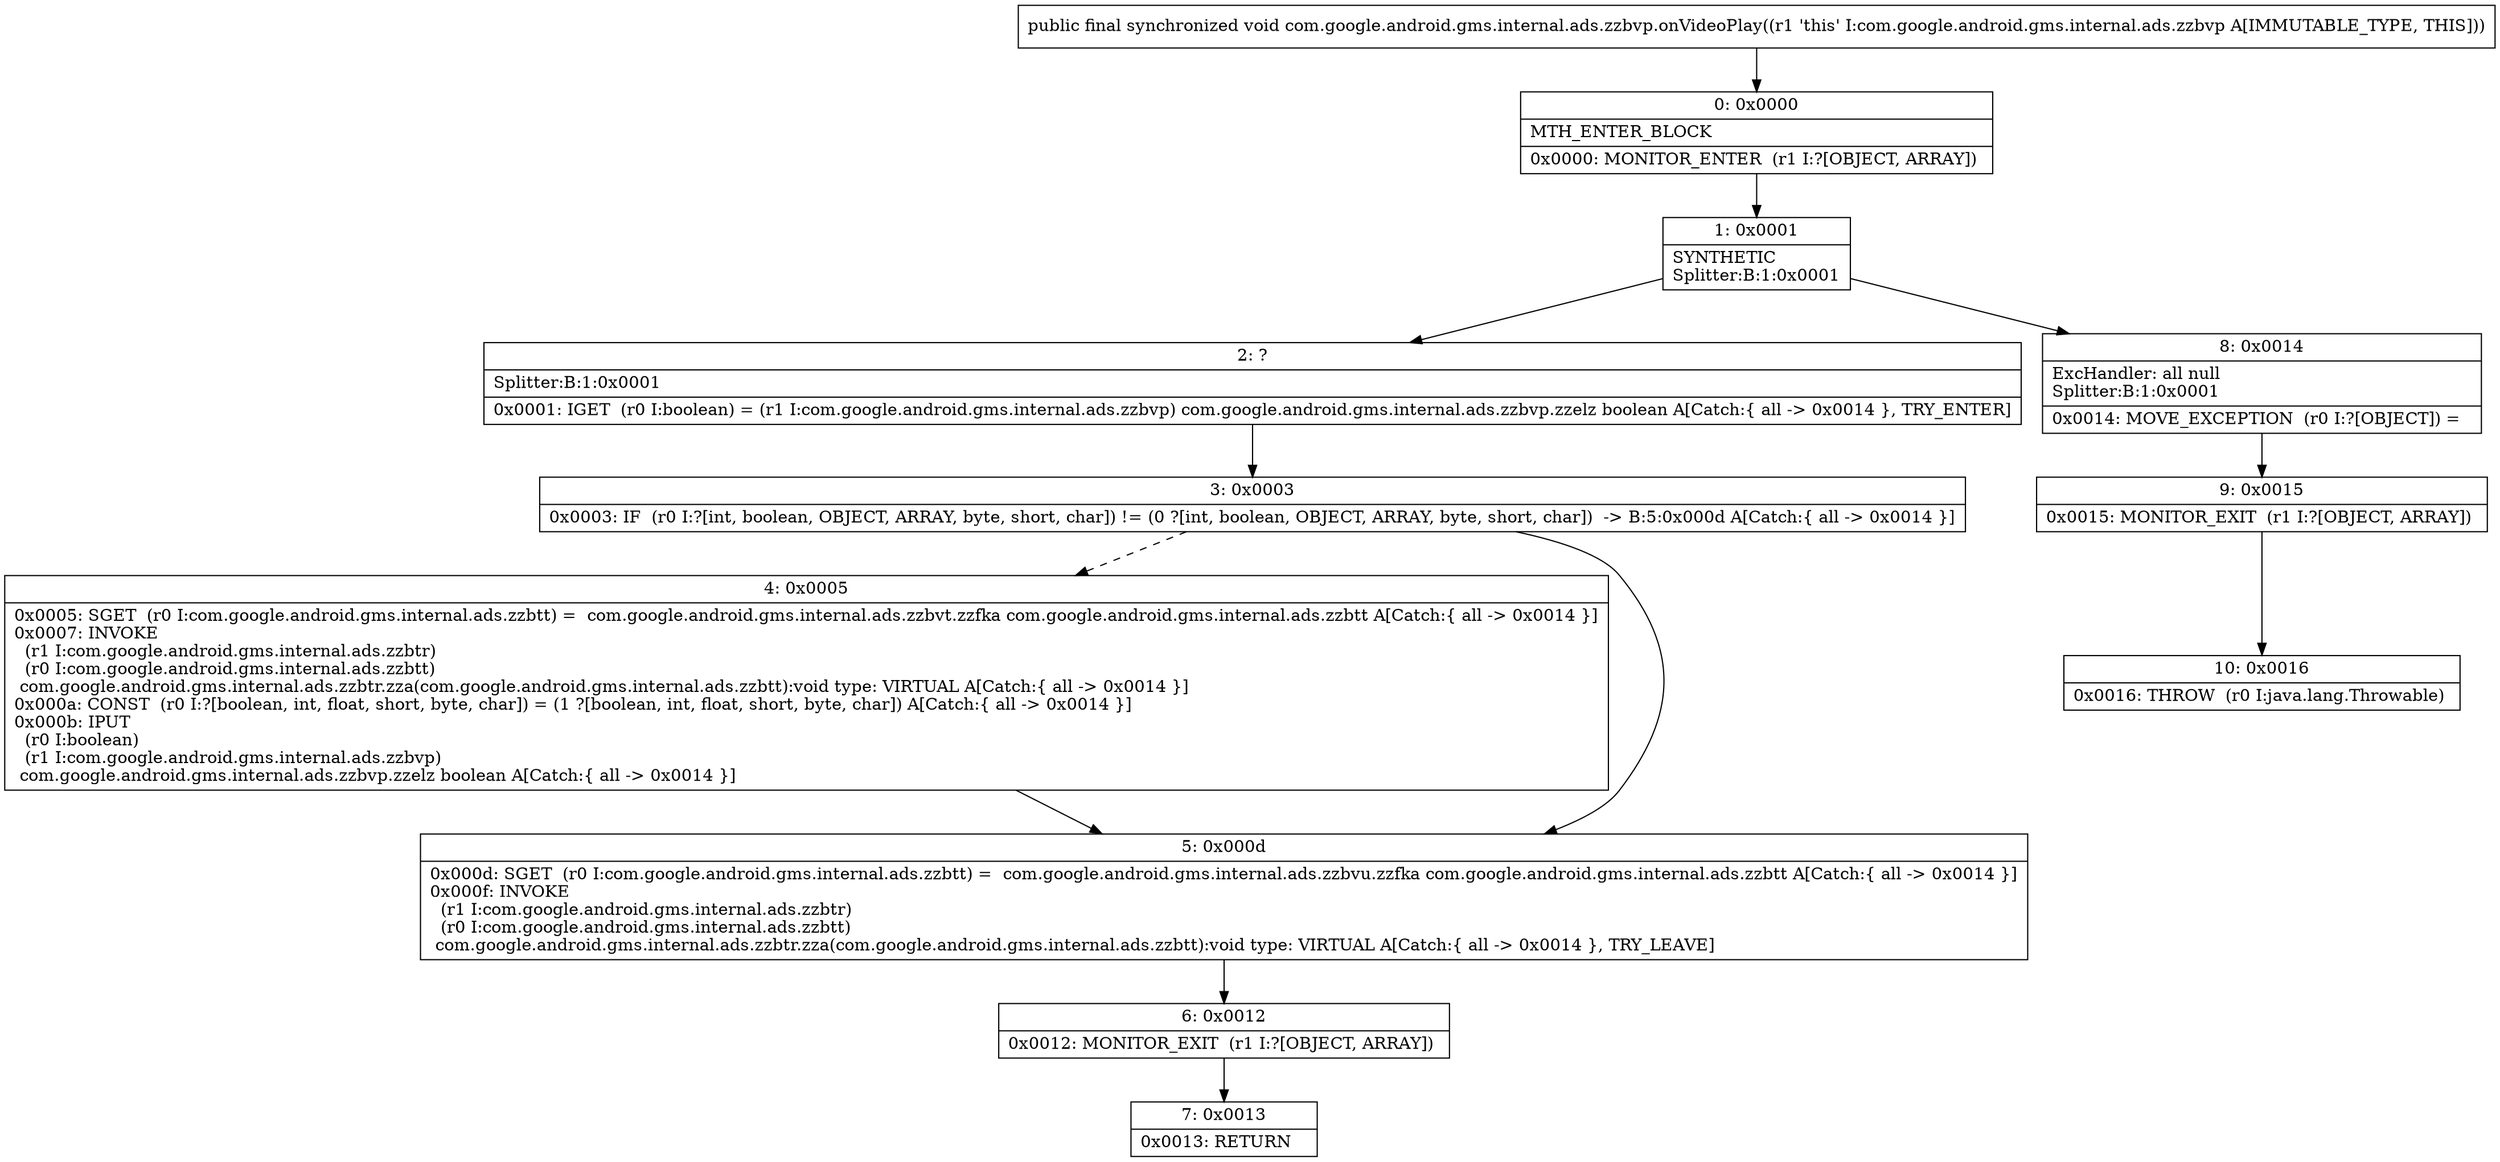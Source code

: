 digraph "CFG forcom.google.android.gms.internal.ads.zzbvp.onVideoPlay()V" {
Node_0 [shape=record,label="{0\:\ 0x0000|MTH_ENTER_BLOCK\l|0x0000: MONITOR_ENTER  (r1 I:?[OBJECT, ARRAY]) \l}"];
Node_1 [shape=record,label="{1\:\ 0x0001|SYNTHETIC\lSplitter:B:1:0x0001\l}"];
Node_2 [shape=record,label="{2\:\ ?|Splitter:B:1:0x0001\l|0x0001: IGET  (r0 I:boolean) = (r1 I:com.google.android.gms.internal.ads.zzbvp) com.google.android.gms.internal.ads.zzbvp.zzelz boolean A[Catch:\{ all \-\> 0x0014 \}, TRY_ENTER]\l}"];
Node_3 [shape=record,label="{3\:\ 0x0003|0x0003: IF  (r0 I:?[int, boolean, OBJECT, ARRAY, byte, short, char]) != (0 ?[int, boolean, OBJECT, ARRAY, byte, short, char])  \-\> B:5:0x000d A[Catch:\{ all \-\> 0x0014 \}]\l}"];
Node_4 [shape=record,label="{4\:\ 0x0005|0x0005: SGET  (r0 I:com.google.android.gms.internal.ads.zzbtt) =  com.google.android.gms.internal.ads.zzbvt.zzfka com.google.android.gms.internal.ads.zzbtt A[Catch:\{ all \-\> 0x0014 \}]\l0x0007: INVOKE  \l  (r1 I:com.google.android.gms.internal.ads.zzbtr)\l  (r0 I:com.google.android.gms.internal.ads.zzbtt)\l com.google.android.gms.internal.ads.zzbtr.zza(com.google.android.gms.internal.ads.zzbtt):void type: VIRTUAL A[Catch:\{ all \-\> 0x0014 \}]\l0x000a: CONST  (r0 I:?[boolean, int, float, short, byte, char]) = (1 ?[boolean, int, float, short, byte, char]) A[Catch:\{ all \-\> 0x0014 \}]\l0x000b: IPUT  \l  (r0 I:boolean)\l  (r1 I:com.google.android.gms.internal.ads.zzbvp)\l com.google.android.gms.internal.ads.zzbvp.zzelz boolean A[Catch:\{ all \-\> 0x0014 \}]\l}"];
Node_5 [shape=record,label="{5\:\ 0x000d|0x000d: SGET  (r0 I:com.google.android.gms.internal.ads.zzbtt) =  com.google.android.gms.internal.ads.zzbvu.zzfka com.google.android.gms.internal.ads.zzbtt A[Catch:\{ all \-\> 0x0014 \}]\l0x000f: INVOKE  \l  (r1 I:com.google.android.gms.internal.ads.zzbtr)\l  (r0 I:com.google.android.gms.internal.ads.zzbtt)\l com.google.android.gms.internal.ads.zzbtr.zza(com.google.android.gms.internal.ads.zzbtt):void type: VIRTUAL A[Catch:\{ all \-\> 0x0014 \}, TRY_LEAVE]\l}"];
Node_6 [shape=record,label="{6\:\ 0x0012|0x0012: MONITOR_EXIT  (r1 I:?[OBJECT, ARRAY]) \l}"];
Node_7 [shape=record,label="{7\:\ 0x0013|0x0013: RETURN   \l}"];
Node_8 [shape=record,label="{8\:\ 0x0014|ExcHandler: all null\lSplitter:B:1:0x0001\l|0x0014: MOVE_EXCEPTION  (r0 I:?[OBJECT]) =  \l}"];
Node_9 [shape=record,label="{9\:\ 0x0015|0x0015: MONITOR_EXIT  (r1 I:?[OBJECT, ARRAY]) \l}"];
Node_10 [shape=record,label="{10\:\ 0x0016|0x0016: THROW  (r0 I:java.lang.Throwable) \l}"];
MethodNode[shape=record,label="{public final synchronized void com.google.android.gms.internal.ads.zzbvp.onVideoPlay((r1 'this' I:com.google.android.gms.internal.ads.zzbvp A[IMMUTABLE_TYPE, THIS])) }"];
MethodNode -> Node_0;
Node_0 -> Node_1;
Node_1 -> Node_2;
Node_1 -> Node_8;
Node_2 -> Node_3;
Node_3 -> Node_4[style=dashed];
Node_3 -> Node_5;
Node_4 -> Node_5;
Node_5 -> Node_6;
Node_6 -> Node_7;
Node_8 -> Node_9;
Node_9 -> Node_10;
}

